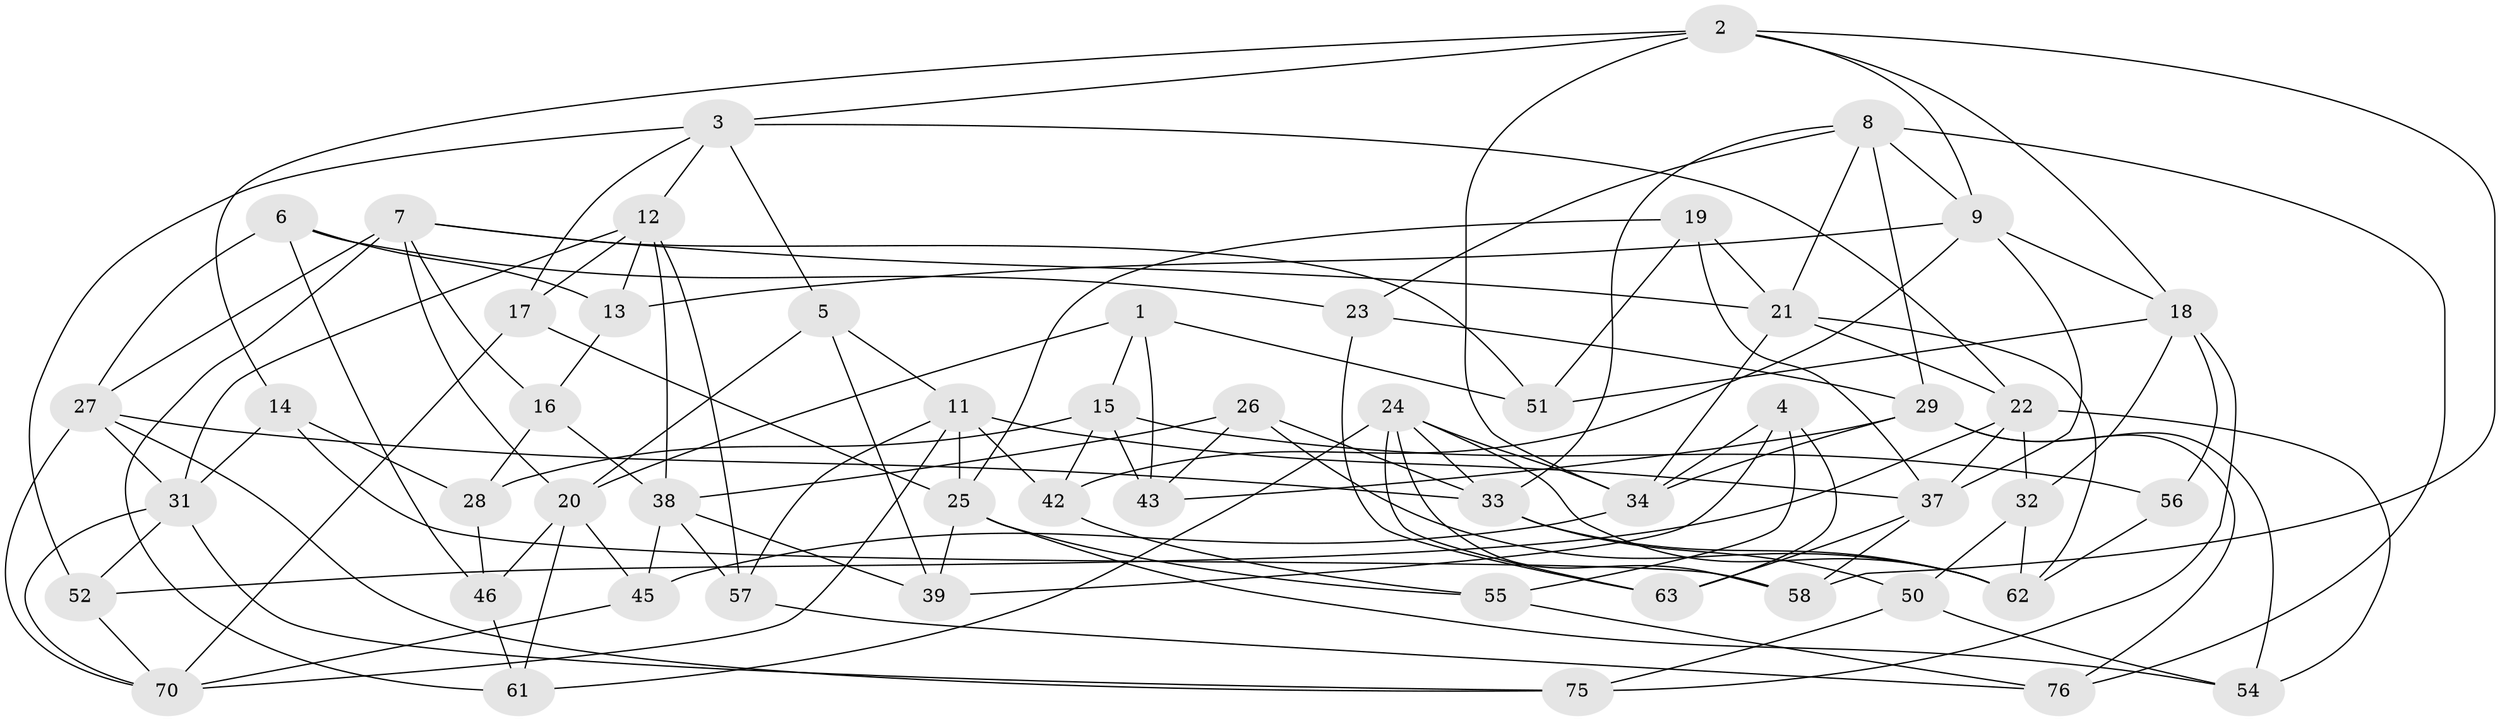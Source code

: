 // original degree distribution, {4: 1.0}
// Generated by graph-tools (version 1.1) at 2025/11/02/27/25 16:11:48]
// undirected, 53 vertices, 128 edges
graph export_dot {
graph [start="1"]
  node [color=gray90,style=filled];
  1;
  2 [super="+68"];
  3 [super="+65"];
  4;
  5;
  6;
  7 [super="+47"];
  8 [super="+60"];
  9 [super="+10"];
  11 [super="+36"];
  12 [super="+41"];
  13;
  14;
  15 [super="+48"];
  16;
  17;
  18 [super="+74"];
  19;
  20 [super="+71"];
  21 [super="+30"];
  22 [super="+35"];
  23;
  24 [super="+44"];
  25 [super="+53"];
  26;
  27 [super="+66"];
  28;
  29 [super="+59"];
  31 [super="+49"];
  32;
  33 [super="+67"];
  34 [super="+69"];
  37 [super="+73"];
  38 [super="+40"];
  39;
  42;
  43;
  45;
  46;
  50;
  51;
  52;
  54;
  55;
  56;
  57;
  58;
  61;
  62 [super="+64"];
  63;
  70 [super="+72"];
  75;
  76;
  1 -- 43;
  1 -- 15;
  1 -- 51;
  1 -- 20;
  2 -- 18;
  2 -- 14;
  2 -- 9;
  2 -- 34;
  2 -- 58;
  2 -- 3;
  3 -- 22;
  3 -- 52;
  3 -- 12;
  3 -- 17;
  3 -- 5;
  4 -- 34;
  4 -- 63;
  4 -- 39;
  4 -- 55;
  5 -- 39;
  5 -- 20;
  5 -- 11;
  6 -- 27;
  6 -- 13;
  6 -- 46;
  6 -- 23;
  7 -- 27;
  7 -- 61;
  7 -- 51;
  7 -- 16;
  7 -- 20;
  7 -- 21;
  8 -- 76;
  8 -- 21;
  8 -- 23;
  8 -- 33;
  8 -- 29;
  8 -- 9;
  9 -- 42;
  9 -- 18;
  9 -- 13;
  9 -- 37;
  11 -- 42;
  11 -- 25;
  11 -- 70;
  11 -- 37;
  11 -- 57;
  12 -- 13;
  12 -- 31;
  12 -- 17;
  12 -- 38;
  12 -- 57;
  13 -- 16;
  14 -- 28;
  14 -- 58;
  14 -- 31;
  15 -- 56 [weight=2];
  15 -- 43;
  15 -- 42;
  15 -- 28;
  16 -- 28;
  16 -- 38;
  17 -- 70;
  17 -- 25;
  18 -- 51;
  18 -- 32;
  18 -- 75;
  18 -- 56;
  19 -- 51;
  19 -- 25;
  19 -- 21;
  19 -- 37;
  20 -- 45;
  20 -- 61;
  20 -- 46;
  21 -- 34;
  21 -- 62;
  21 -- 22;
  22 -- 37;
  22 -- 52;
  22 -- 32;
  22 -- 54;
  23 -- 63;
  23 -- 29;
  24 -- 58;
  24 -- 61;
  24 -- 63;
  24 -- 62;
  24 -- 33;
  24 -- 34;
  25 -- 39;
  25 -- 54;
  25 -- 55;
  26 -- 38;
  26 -- 62;
  26 -- 33;
  26 -- 43;
  27 -- 75;
  27 -- 31;
  27 -- 70;
  27 -- 33;
  28 -- 46;
  29 -- 76;
  29 -- 54;
  29 -- 43;
  29 -- 34;
  31 -- 75;
  31 -- 52;
  31 -- 70;
  32 -- 50;
  32 -- 62;
  33 -- 50;
  33 -- 62;
  34 -- 45;
  37 -- 58;
  37 -- 63;
  38 -- 39;
  38 -- 45;
  38 -- 57;
  42 -- 55;
  45 -- 70;
  46 -- 61;
  50 -- 75;
  50 -- 54;
  52 -- 70;
  55 -- 76;
  56 -- 62;
  57 -- 76;
}
